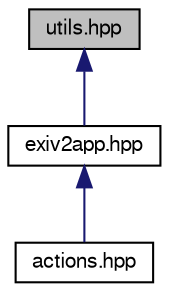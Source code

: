 digraph "utils.hpp"
{
  edge [fontname="FreeSans",fontsize="10",labelfontname="FreeSans",labelfontsize="10"];
  node [fontname="FreeSans",fontsize="10",shape=record];
  Node1 [label="utils.hpp",height=0.2,width=0.4,color="black", fillcolor="grey75", style="filled" fontcolor="black"];
  Node1 -> Node2 [dir="back",color="midnightblue",fontsize="10",style="solid",fontname="FreeSans"];
  Node2 [label="exiv2app.hpp",height=0.2,width=0.4,color="black", fillcolor="white", style="filled",URL="$exiv2app_8hpp.html",tooltip="Defines class Params, used for the command line handling of exiv2. "];
  Node2 -> Node3 [dir="back",color="midnightblue",fontsize="10",style="solid",fontname="FreeSans"];
  Node3 [label="actions.hpp",height=0.2,width=0.4,color="black", fillcolor="white", style="filled",URL="$actions_8hpp.html",tooltip="Implements base class Task, TaskFactory and the various supported actions (derived from Task)..."];
}
